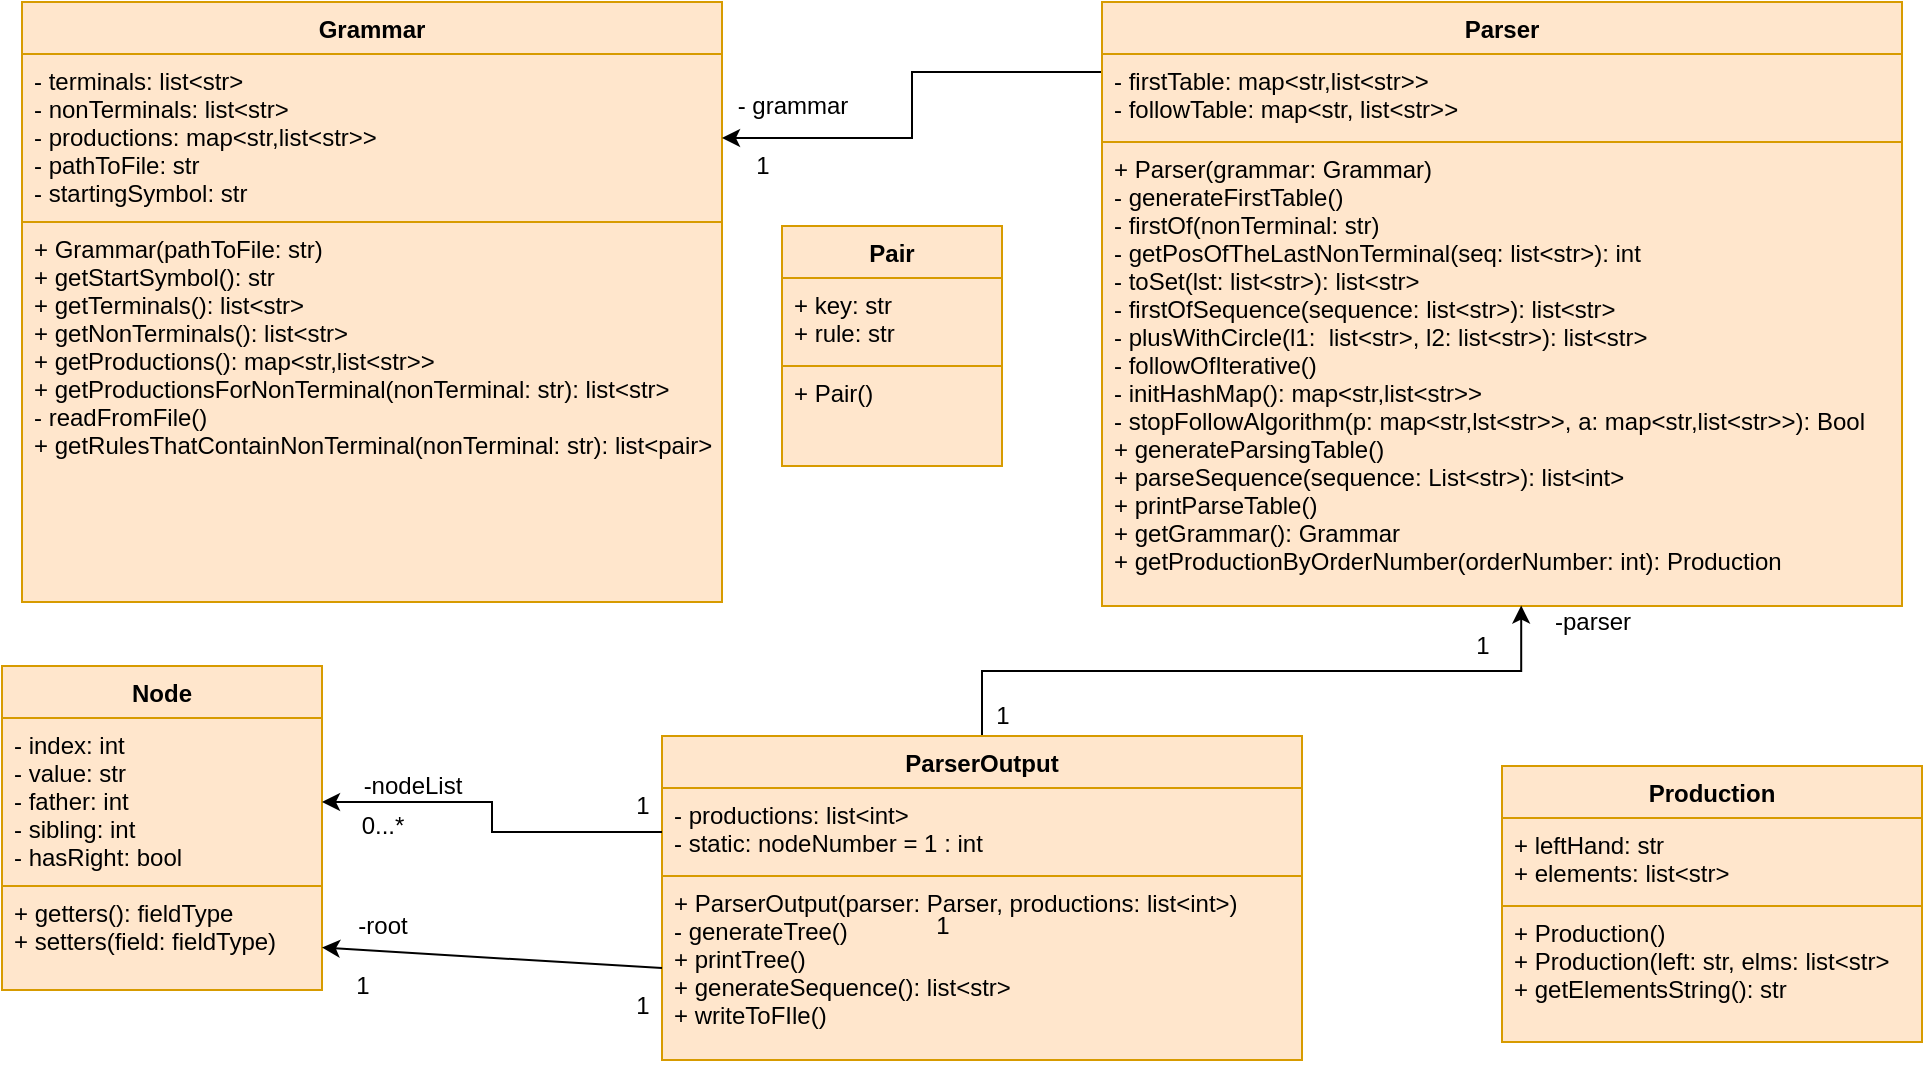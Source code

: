 <mxfile version="13.10.4" type="device"><diagram id="ni7DtMAIrHLOIXLrnOLo" name="Page-1"><mxGraphModel dx="1221" dy="682" grid="1" gridSize="10" guides="1" tooltips="1" connect="1" arrows="1" fold="1" page="1" pageScale="1" pageWidth="850" pageHeight="1100" math="0" shadow="0"><root><mxCell id="0"/><mxCell id="1" parent="0"/><mxCell id="Siz2K4aLcbaQggdA5DrN-1" value="Grammar" style="swimlane;fontStyle=1;align=center;verticalAlign=top;childLayout=stackLayout;horizontal=1;startSize=26;horizontalStack=0;resizeParent=1;resizeParentMax=0;resizeLast=0;collapsible=1;marginBottom=0;fillColor=#ffe6cc;strokeColor=#d79b00;" parent="1" vertex="1"><mxGeometry x="30" y="118" width="350" height="300" as="geometry"/></mxCell><mxCell id="Siz2K4aLcbaQggdA5DrN-2" value="- terminals: list&lt;str&gt;&#10;- nonTerminals: list&lt;str&gt;&#10;- productions: map&lt;str,list&lt;str&gt;&gt;&#10;- pathToFile: str&#10;- startingSymbol: str" style="text;strokeColor=#d79b00;fillColor=#ffe6cc;align=left;verticalAlign=top;spacingLeft=4;spacingRight=4;overflow=hidden;rotatable=0;points=[[0,0.5],[1,0.5]];portConstraint=eastwest;" parent="Siz2K4aLcbaQggdA5DrN-1" vertex="1"><mxGeometry y="26" width="350" height="84" as="geometry"/></mxCell><mxCell id="Siz2K4aLcbaQggdA5DrN-4" value="+ Grammar(pathToFile: str)&#10;+ getStartSymbol(): str&#10;+ getTerminals(): list&lt;str&gt;&#10;+ getNonTerminals(): list&lt;str&gt;&#10;+ getProductions(): map&lt;str,list&lt;str&gt;&gt;&#10;+ getProductionsForNonTerminal(nonTerminal: str): list&lt;str&gt;&#10;- readFromFile()&#10;+ getRulesThatContainNonTerminal(nonTerminal: str): list&lt;pair&gt;" style="text;strokeColor=#d79b00;fillColor=#ffe6cc;align=left;verticalAlign=top;spacingLeft=4;spacingRight=4;overflow=hidden;rotatable=0;points=[[0,0.5],[1,0.5]];portConstraint=eastwest;" parent="Siz2K4aLcbaQggdA5DrN-1" vertex="1"><mxGeometry y="110" width="350" height="190" as="geometry"/></mxCell><mxCell id="Siz2K4aLcbaQggdA5DrN-5" value="Pair" style="swimlane;fontStyle=1;align=center;verticalAlign=top;childLayout=stackLayout;horizontal=1;startSize=26;horizontalStack=0;resizeParent=1;resizeParentMax=0;resizeLast=0;collapsible=1;marginBottom=0;fillColor=#ffe6cc;strokeColor=#d79b00;" parent="1" vertex="1"><mxGeometry x="410" y="230" width="110" height="120" as="geometry"/></mxCell><mxCell id="Siz2K4aLcbaQggdA5DrN-6" value="+ key: str&#10;+ rule: str" style="text;strokeColor=#d79b00;fillColor=#ffe6cc;align=left;verticalAlign=top;spacingLeft=4;spacingRight=4;overflow=hidden;rotatable=0;points=[[0,0.5],[1,0.5]];portConstraint=eastwest;" parent="Siz2K4aLcbaQggdA5DrN-5" vertex="1"><mxGeometry y="26" width="110" height="44" as="geometry"/></mxCell><mxCell id="Siz2K4aLcbaQggdA5DrN-8" value="+ Pair()" style="text;strokeColor=#d79b00;fillColor=#ffe6cc;align=left;verticalAlign=top;spacingLeft=4;spacingRight=4;overflow=hidden;rotatable=0;points=[[0,0.5],[1,0.5]];portConstraint=eastwest;" parent="Siz2K4aLcbaQggdA5DrN-5" vertex="1"><mxGeometry y="70" width="110" height="50" as="geometry"/></mxCell><mxCell id="Siz2K4aLcbaQggdA5DrN-14" style="edgeStyle=orthogonalEdgeStyle;rounded=0;orthogonalLoop=1;jettySize=auto;html=1;" parent="1" source="Siz2K4aLcbaQggdA5DrN-9" target="Siz2K4aLcbaQggdA5DrN-2" edge="1"><mxGeometry relative="1" as="geometry"/></mxCell><mxCell id="Siz2K4aLcbaQggdA5DrN-9" value="Parser" style="swimlane;fontStyle=1;align=center;verticalAlign=top;childLayout=stackLayout;horizontal=1;startSize=26;horizontalStack=0;resizeParent=1;resizeParentMax=0;resizeLast=0;collapsible=1;marginBottom=0;fillColor=#ffe6cc;strokeColor=#d79b00;" parent="1" vertex="1"><mxGeometry x="570" y="118" width="400" height="70" as="geometry"/></mxCell><mxCell id="Siz2K4aLcbaQggdA5DrN-10" value="- firstTable: map&lt;str,list&lt;str&gt;&gt;&#10;- followTable: map&lt;str, list&lt;str&gt;&gt;" style="text;strokeColor=#d79b00;fillColor=#ffe6cc;align=left;verticalAlign=top;spacingLeft=4;spacingRight=4;overflow=hidden;rotatable=0;points=[[0,0.5],[1,0.5]];portConstraint=eastwest;" parent="Siz2K4aLcbaQggdA5DrN-9" vertex="1"><mxGeometry y="26" width="400" height="44" as="geometry"/></mxCell><mxCell id="Siz2K4aLcbaQggdA5DrN-12" value="+ Parser(grammar: Grammar)&#10;- generateFirstTable()&#10;- firstOf(nonTerminal: str)&#10;- getPosOfTheLastNonTerminal(seq: list&lt;str&gt;): int&#10;- toSet(lst: list&lt;str&gt;): list&lt;str&gt;&#10;- firstOfSequence(sequence: list&lt;str&gt;): list&lt;str&gt;&#10;- plusWithCircle(l1:  list&lt;str&gt;, l2: list&lt;str&gt;): list&lt;str&gt;&#10;- followOfIterative()&#10;- initHashMap(): map&lt;str,list&lt;str&gt;&gt;&#10;- stopFollowAlgorithm(p: map&lt;str,lst&lt;str&gt;&gt;, a: map&lt;str,list&lt;str&gt;&gt;): Bool&#10;+ generateParsingTable()&#10;+ parseSequence(sequence: List&lt;str&gt;): list&lt;int&gt;&#10;+ printParseTable()&#10;+ getGrammar(): Grammar&#10;+ getProductionByOrderNumber(orderNumber: int): Production" style="text;strokeColor=#d79b00;fillColor=#ffe6cc;align=left;verticalAlign=top;spacingLeft=4;spacingRight=4;overflow=hidden;rotatable=0;points=[[0,0.5],[1,0.5]];portConstraint=eastwest;" parent="1" vertex="1"><mxGeometry x="570" y="188" width="400" height="232" as="geometry"/></mxCell><mxCell id="Siz2K4aLcbaQggdA5DrN-15" value="- grammar&lt;br&gt;" style="text;html=1;align=center;verticalAlign=middle;resizable=0;points=[];autosize=1;" parent="1" vertex="1"><mxGeometry x="380" y="160" width="70" height="20" as="geometry"/></mxCell><mxCell id="Siz2K4aLcbaQggdA5DrN-16" value="1" style="text;html=1;align=center;verticalAlign=middle;resizable=0;points=[];autosize=1;" parent="1" vertex="1"><mxGeometry x="390" y="190" width="20" height="20" as="geometry"/></mxCell><mxCell id="q8WSiTGUuMFkG6vX1qhk-1" value="Node" style="swimlane;fontStyle=1;align=center;verticalAlign=top;childLayout=stackLayout;horizontal=1;startSize=26;horizontalStack=0;resizeParent=1;resizeParentMax=0;resizeLast=0;collapsible=1;marginBottom=0;fillColor=#ffe6cc;strokeColor=#d79b00;" vertex="1" parent="1"><mxGeometry x="20" y="450" width="160" height="162" as="geometry"/></mxCell><mxCell id="q8WSiTGUuMFkG6vX1qhk-2" value="- index: int&#10;- value: str&#10;- father: int&#10;- sibling: int&#10;- hasRight: bool" style="text;strokeColor=#d79b00;fillColor=#ffe6cc;align=left;verticalAlign=top;spacingLeft=4;spacingRight=4;overflow=hidden;rotatable=0;points=[[0,0.5],[1,0.5]];portConstraint=eastwest;" vertex="1" parent="q8WSiTGUuMFkG6vX1qhk-1"><mxGeometry y="26" width="160" height="84" as="geometry"/></mxCell><mxCell id="q8WSiTGUuMFkG6vX1qhk-3" value="" style="line;strokeWidth=1;fillColor=none;align=left;verticalAlign=middle;spacingTop=-1;spacingLeft=3;spacingRight=3;rotatable=0;labelPosition=right;points=[];portConstraint=eastwest;" vertex="1" parent="q8WSiTGUuMFkG6vX1qhk-1"><mxGeometry y="110" width="160" as="geometry"/></mxCell><mxCell id="q8WSiTGUuMFkG6vX1qhk-4" value="+ getters(): fieldType&#10;+ setters(field: fieldType)" style="text;strokeColor=#d79b00;fillColor=#ffe6cc;align=left;verticalAlign=top;spacingLeft=4;spacingRight=4;overflow=hidden;rotatable=0;points=[[0,0.5],[1,0.5]];portConstraint=eastwest;" vertex="1" parent="q8WSiTGUuMFkG6vX1qhk-1"><mxGeometry y="110" width="160" height="52" as="geometry"/></mxCell><mxCell id="q8WSiTGUuMFkG6vX1qhk-13" style="edgeStyle=orthogonalEdgeStyle;rounded=0;orthogonalLoop=1;jettySize=auto;html=1;exitX=0.5;exitY=0;exitDx=0;exitDy=0;entryX=0.524;entryY=0.999;entryDx=0;entryDy=0;entryPerimeter=0;" edge="1" parent="1" source="q8WSiTGUuMFkG6vX1qhk-5" target="Siz2K4aLcbaQggdA5DrN-12"><mxGeometry relative="1" as="geometry"/></mxCell><mxCell id="q8WSiTGUuMFkG6vX1qhk-5" value="ParserOutput" style="swimlane;fontStyle=1;align=center;verticalAlign=top;childLayout=stackLayout;horizontal=1;startSize=26;horizontalStack=0;resizeParent=1;resizeParentMax=0;resizeLast=0;collapsible=1;marginBottom=0;fillColor=#ffe6cc;strokeColor=#d79b00;" vertex="1" parent="1"><mxGeometry x="350" y="485" width="320" height="162" as="geometry"/></mxCell><mxCell id="q8WSiTGUuMFkG6vX1qhk-6" value="- productions: list&lt;int&gt;&#10;- static: nodeNumber = 1 : int" style="text;strokeColor=#d79b00;fillColor=#ffe6cc;align=left;verticalAlign=top;spacingLeft=4;spacingRight=4;overflow=hidden;rotatable=0;points=[[0,0.5],[1,0.5]];portConstraint=eastwest;" vertex="1" parent="q8WSiTGUuMFkG6vX1qhk-5"><mxGeometry y="26" width="320" height="44" as="geometry"/></mxCell><mxCell id="q8WSiTGUuMFkG6vX1qhk-8" value="+ ParserOutput(parser: Parser, productions: list&lt;int&gt;)&#10;- generateTree()&#10;+ printTree()&#10;+ generateSequence(): list&lt;str&gt;&#10;+ writeToFIle()" style="text;strokeColor=#d79b00;fillColor=#ffe6cc;align=left;verticalAlign=top;spacingLeft=4;spacingRight=4;overflow=hidden;rotatable=0;points=[[0,0.5],[1,0.5]];portConstraint=eastwest;" vertex="1" parent="q8WSiTGUuMFkG6vX1qhk-5"><mxGeometry y="70" width="320" height="92" as="geometry"/></mxCell><mxCell id="q8WSiTGUuMFkG6vX1qhk-14" value="1" style="text;html=1;align=center;verticalAlign=middle;resizable=0;points=[];autosize=1;" vertex="1" parent="1"><mxGeometry x="510" y="465" width="20" height="20" as="geometry"/></mxCell><mxCell id="q8WSiTGUuMFkG6vX1qhk-15" value="1" style="text;html=1;align=center;verticalAlign=middle;resizable=0;points=[];autosize=1;" vertex="1" parent="1"><mxGeometry x="750" y="430" width="20" height="20" as="geometry"/></mxCell><mxCell id="q8WSiTGUuMFkG6vX1qhk-16" value="-parser" style="text;html=1;align=center;verticalAlign=middle;resizable=0;points=[];autosize=1;" vertex="1" parent="1"><mxGeometry x="790" y="418" width="50" height="20" as="geometry"/></mxCell><mxCell id="q8WSiTGUuMFkG6vX1qhk-17" style="edgeStyle=orthogonalEdgeStyle;rounded=0;orthogonalLoop=1;jettySize=auto;html=1;exitX=0;exitY=0.5;exitDx=0;exitDy=0;entryX=1;entryY=0.5;entryDx=0;entryDy=0;" edge="1" parent="1" source="q8WSiTGUuMFkG6vX1qhk-6" target="q8WSiTGUuMFkG6vX1qhk-2"><mxGeometry relative="1" as="geometry"><mxPoint x="290" y="513" as="targetPoint"/></mxGeometry></mxCell><mxCell id="q8WSiTGUuMFkG6vX1qhk-18" value="0...*" style="text;html=1;align=center;verticalAlign=middle;resizable=0;points=[];autosize=1;" vertex="1" parent="1"><mxGeometry x="190" y="520" width="40" height="20" as="geometry"/></mxCell><mxCell id="q8WSiTGUuMFkG6vX1qhk-19" value="-nodeList" style="text;html=1;align=center;verticalAlign=middle;resizable=0;points=[];autosize=1;" vertex="1" parent="1"><mxGeometry x="190" y="500" width="70" height="20" as="geometry"/></mxCell><mxCell id="q8WSiTGUuMFkG6vX1qhk-20" value="1" style="text;html=1;align=center;verticalAlign=middle;resizable=0;points=[];autosize=1;" vertex="1" parent="1"><mxGeometry x="330" y="510" width="20" height="20" as="geometry"/></mxCell><mxCell id="q8WSiTGUuMFkG6vX1qhk-21" value="" style="endArrow=classic;html=1;exitX=0;exitY=0.5;exitDx=0;exitDy=0;" edge="1" parent="1" source="q8WSiTGUuMFkG6vX1qhk-8" target="q8WSiTGUuMFkG6vX1qhk-4"><mxGeometry width="50" height="50" relative="1" as="geometry"><mxPoint x="510" y="480" as="sourcePoint"/><mxPoint x="560" y="430" as="targetPoint"/><Array as="points"/></mxGeometry></mxCell><mxCell id="q8WSiTGUuMFkG6vX1qhk-22" value="1" style="text;html=1;align=center;verticalAlign=middle;resizable=0;points=[];autosize=1;" vertex="1" parent="1"><mxGeometry x="330" y="610" width="20" height="20" as="geometry"/></mxCell><mxCell id="q8WSiTGUuMFkG6vX1qhk-23" value="-root" style="text;html=1;align=center;verticalAlign=middle;resizable=0;points=[];autosize=1;" vertex="1" parent="1"><mxGeometry x="190" y="570" width="40" height="20" as="geometry"/></mxCell><mxCell id="q8WSiTGUuMFkG6vX1qhk-24" value="1" style="text;html=1;align=center;verticalAlign=middle;resizable=0;points=[];autosize=1;" vertex="1" parent="1"><mxGeometry x="480" y="570" width="20" height="20" as="geometry"/></mxCell><mxCell id="q8WSiTGUuMFkG6vX1qhk-29" value="1" style="text;html=1;align=center;verticalAlign=middle;resizable=0;points=[];autosize=1;" vertex="1" parent="1"><mxGeometry x="190" y="600" width="20" height="20" as="geometry"/></mxCell><mxCell id="q8WSiTGUuMFkG6vX1qhk-30" value="Production" style="swimlane;fontStyle=1;align=center;verticalAlign=top;childLayout=stackLayout;horizontal=1;startSize=26;horizontalStack=0;resizeParent=1;resizeParentMax=0;resizeLast=0;collapsible=1;marginBottom=0;fillColor=#ffe6cc;strokeColor=#d79b00;" vertex="1" parent="1"><mxGeometry x="770" y="500" width="210" height="138" as="geometry"/></mxCell><mxCell id="q8WSiTGUuMFkG6vX1qhk-31" value="+ leftHand: str&#10;+ elements: list&lt;str&gt;" style="text;strokeColor=#d79b00;fillColor=#ffe6cc;align=left;verticalAlign=top;spacingLeft=4;spacingRight=4;overflow=hidden;rotatable=0;points=[[0,0.5],[1,0.5]];portConstraint=eastwest;" vertex="1" parent="q8WSiTGUuMFkG6vX1qhk-30"><mxGeometry y="26" width="210" height="44" as="geometry"/></mxCell><mxCell id="q8WSiTGUuMFkG6vX1qhk-32" value="" style="line;strokeWidth=1;fillColor=none;align=left;verticalAlign=middle;spacingTop=-1;spacingLeft=3;spacingRight=3;rotatable=0;labelPosition=right;points=[];portConstraint=eastwest;" vertex="1" parent="q8WSiTGUuMFkG6vX1qhk-30"><mxGeometry y="70" width="210" as="geometry"/></mxCell><mxCell id="q8WSiTGUuMFkG6vX1qhk-33" value="+ Production()&#10;+ Production(left: str, elms: list&lt;str&gt;&#10;+ getElementsString(): str" style="text;strokeColor=#d79b00;fillColor=#ffe6cc;align=left;verticalAlign=top;spacingLeft=4;spacingRight=4;overflow=hidden;rotatable=0;points=[[0,0.5],[1,0.5]];portConstraint=eastwest;" vertex="1" parent="q8WSiTGUuMFkG6vX1qhk-30"><mxGeometry y="70" width="210" height="68" as="geometry"/></mxCell></root></mxGraphModel></diagram></mxfile>